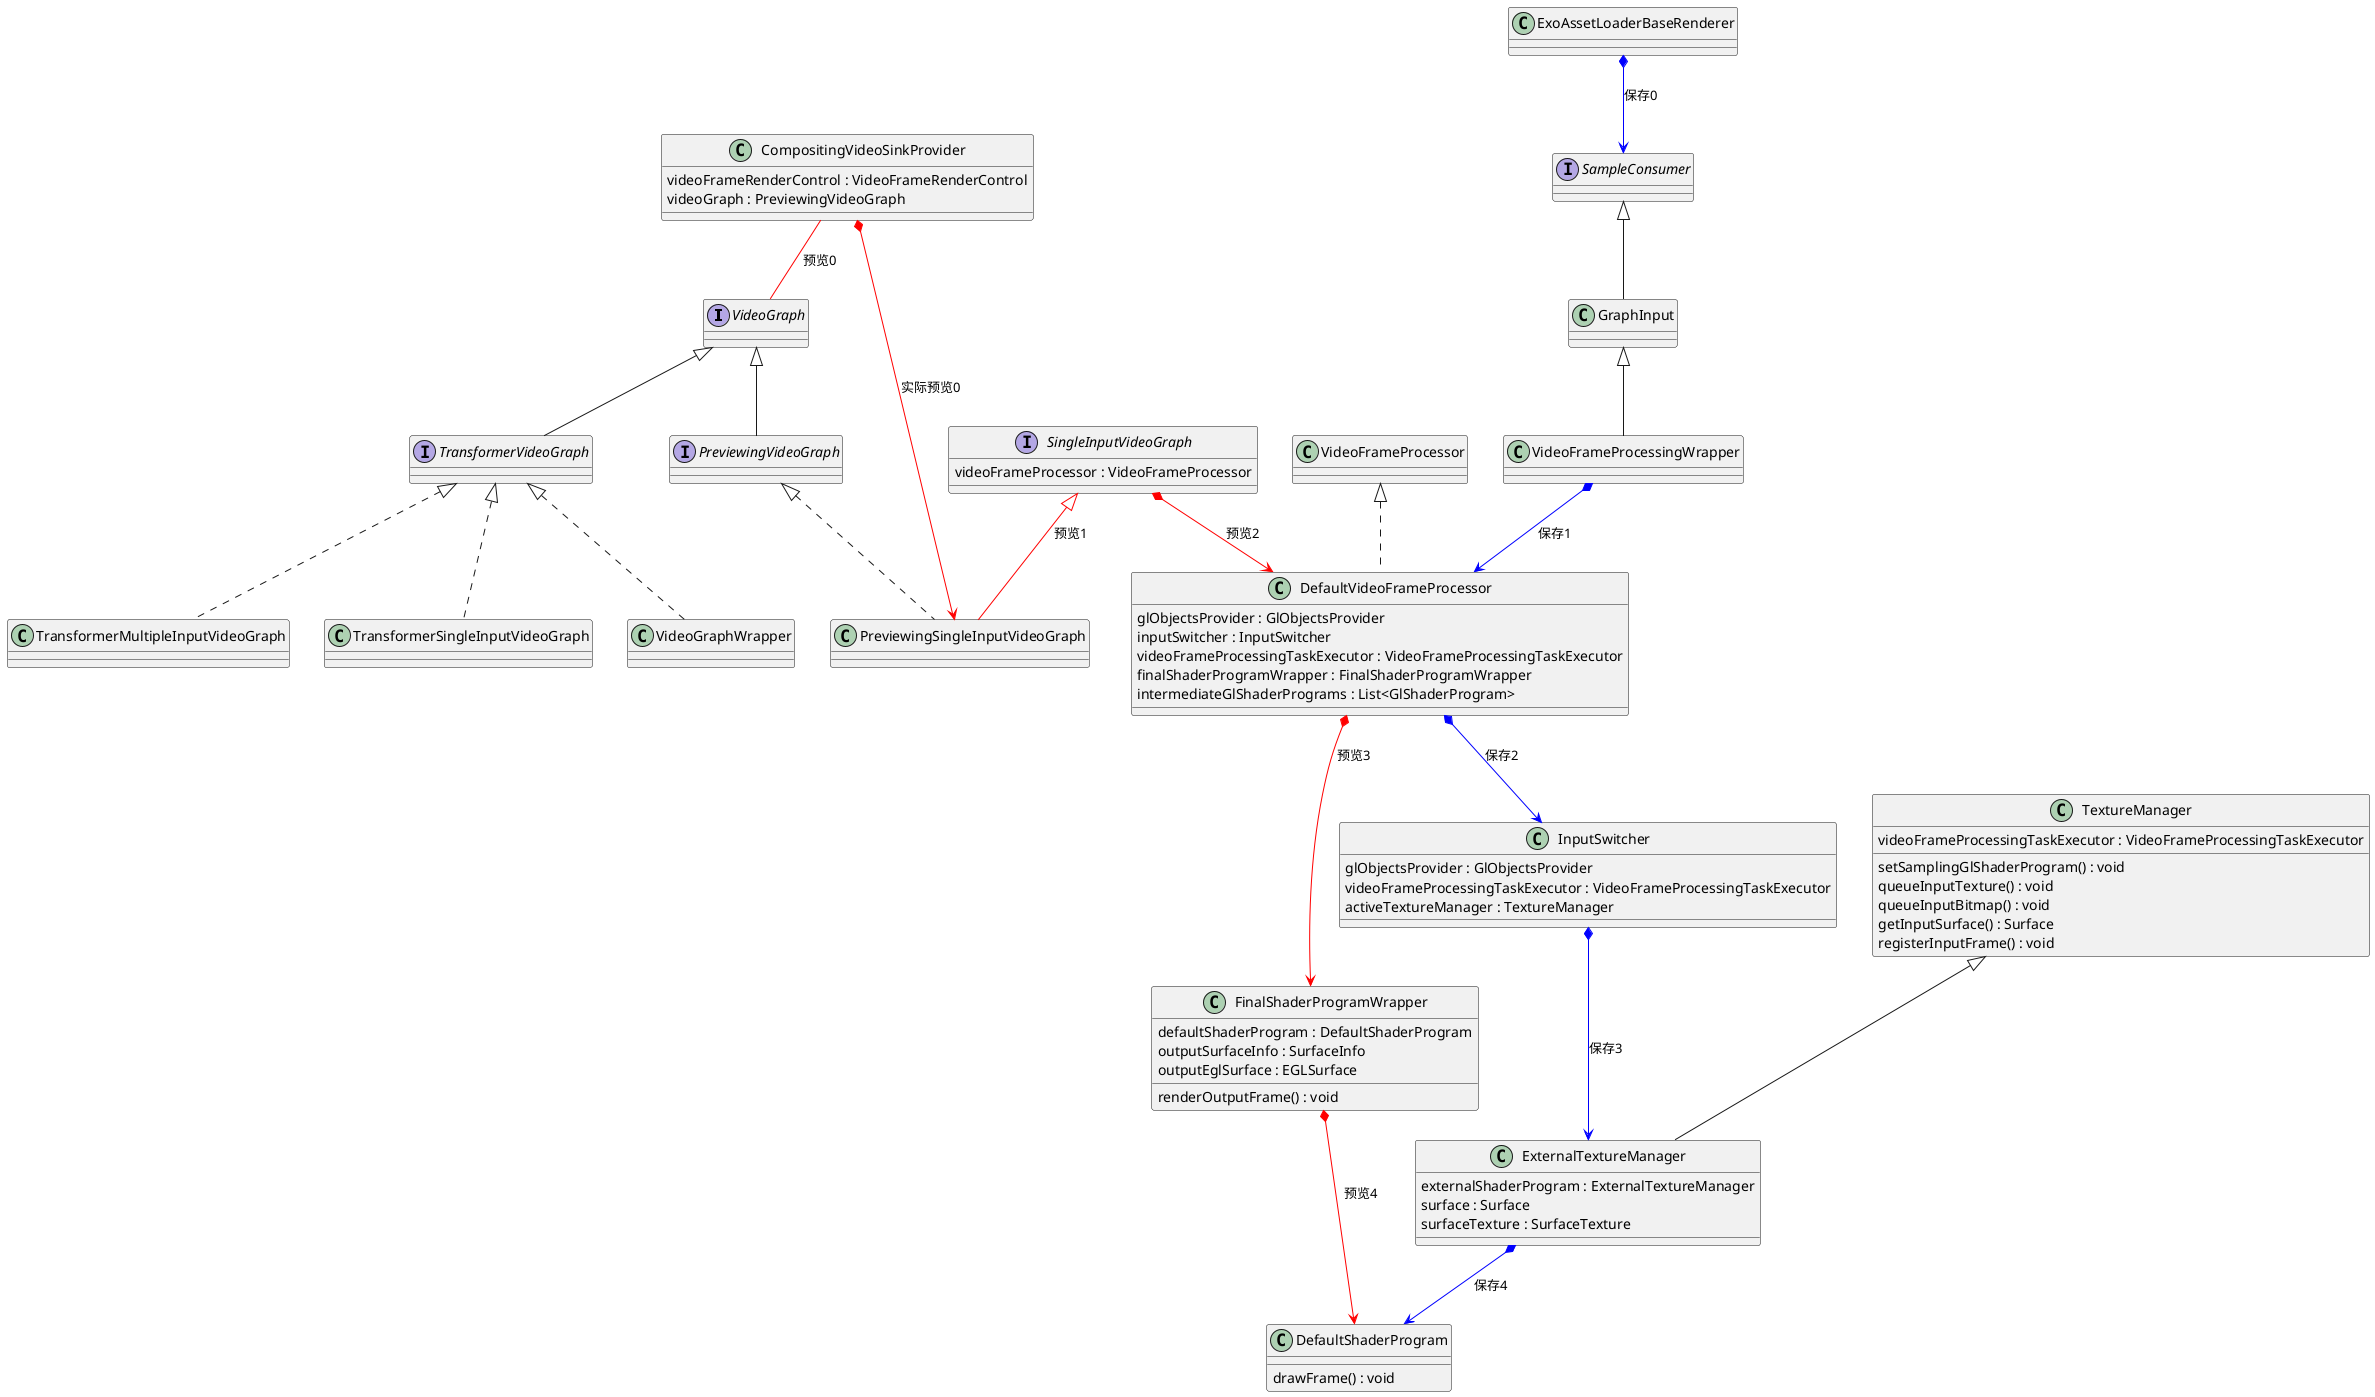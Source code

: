 @startuml

VideoGraph <|-- TransformerVideoGraph
VideoGraph <|-- PreviewingVideoGraph
TransformerVideoGraph <|.. TransformerMultipleInputVideoGraph
TransformerVideoGraph <|.. TransformerSingleInputVideoGraph
TransformerVideoGraph <|.. VideoGraphWrapper

class CompositingVideoSinkProvider {
videoFrameRenderControl : VideoFrameRenderControl
videoGraph : PreviewingVideoGraph
}

CompositingVideoSinkProvider -[#red]- VideoGraph : 预览0
CompositingVideoSinkProvider *-[#red]-> PreviewingSingleInputVideoGraph : 实际预览0

interface VideoGraph {}

interface TransformerVideoGraph {}

interface PreviewingVideoGraph {}

class TransformerMultipleInputVideoGraph {}
class TransformerSingleInputVideoGraph
class VideoGraphWrapper {}
class PreviewingSingleInputVideoGraph {}

interface SingleInputVideoGraph {
videoFrameProcessor : VideoFrameProcessor
}
class VideoFrameProcessor {
}

SingleInputVideoGraph *-[#red]-> DefaultVideoFrameProcessor : 预览2

PreviewingVideoGraph <|.. PreviewingSingleInputVideoGraph
SingleInputVideoGraph <|-[#red]- PreviewingSingleInputVideoGraph : 预览1


class DefaultVideoFrameProcessor {
glObjectsProvider : GlObjectsProvider
inputSwitcher : InputSwitcher
videoFrameProcessingTaskExecutor : VideoFrameProcessingTaskExecutor
finalShaderProgramWrapper : FinalShaderProgramWrapper
intermediateGlShaderPrograms : List<GlShaderProgram>
}
class FinalShaderProgramWrapper {
defaultShaderProgram : DefaultShaderProgram
outputSurfaceInfo : SurfaceInfo
outputEglSurface : EGLSurface
renderOutputFrame() : void
}
DefaultVideoFrameProcessor *-[#red]-> FinalShaderProgramWrapper : 预览3
FinalShaderProgramWrapper *-[#red]-> DefaultShaderProgram  : 预览4

class InputSwitcher {
glObjectsProvider : GlObjectsProvider
videoFrameProcessingTaskExecutor : VideoFrameProcessingTaskExecutor
activeTextureManager : TextureManager
}
class TextureManager {
videoFrameProcessingTaskExecutor : VideoFrameProcessingTaskExecutor
setSamplingGlShaderProgram() : void
queueInputTexture() : void
queueInputBitmap() : void
getInputSurface() : Surface
registerInputFrame() : void
}
class ExternalTextureManager {
externalShaderProgram : ExternalTextureManager
surface : Surface
surfaceTexture : SurfaceTexture
}

class DefaultShaderProgram {
drawFrame() : void
}

ExternalTextureManager *-[#blue]-> DefaultShaderProgram : 保存4
TextureManager <|-- ExternalTextureManager
InputSwitcher *-[#blue]-> ExternalTextureManager : 保存3
DefaultVideoFrameProcessor *-[#blue]-> InputSwitcher : 保存2
VideoFrameProcessor <|.. DefaultVideoFrameProcessor
VideoFrameProcessingWrapper *-[#blue]-> DefaultVideoFrameProcessor : 保存1

interface SampleConsumer {
}
class GraphInput {
}
SampleConsumer <|-- GraphInput
GraphInput <|-- VideoFrameProcessingWrapper
ExoAssetLoaderBaseRenderer *-[#blue]-> SampleConsumer : 保存0

@enduml

所有的沟通的脐带是 VideoGraph
这个来源是 CompositionPlayer有一个previewingVideoGraphFactory，用于创建PreviewingSingleInputVideoGraph
这里面又有 DefaultVideoFrameProcessor 和 FinalShaderProgramWrapper 和 defaultShaderProgram 用于后处理绘制